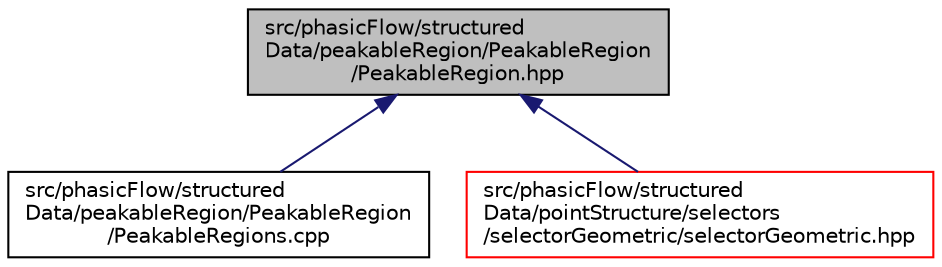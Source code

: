 digraph "src/phasicFlow/structuredData/peakableRegion/PeakableRegion/PeakableRegion.hpp"
{
 // LATEX_PDF_SIZE
  edge [fontname="Helvetica",fontsize="10",labelfontname="Helvetica",labelfontsize="10"];
  node [fontname="Helvetica",fontsize="10",shape=record];
  Node1 [label="src/phasicFlow/structured\lData/peakableRegion/PeakableRegion\l/PeakableRegion.hpp",height=0.2,width=0.4,color="black", fillcolor="grey75", style="filled", fontcolor="black",tooltip=" "];
  Node1 -> Node2 [dir="back",color="midnightblue",fontsize="10",style="solid",fontname="Helvetica"];
  Node2 [label="src/phasicFlow/structured\lData/peakableRegion/PeakableRegion\l/PeakableRegions.cpp",height=0.2,width=0.4,color="black", fillcolor="white", style="filled",URL="$PeakableRegions_8cpp.html",tooltip=" "];
  Node1 -> Node3 [dir="back",color="midnightblue",fontsize="10",style="solid",fontname="Helvetica"];
  Node3 [label="src/phasicFlow/structured\lData/pointStructure/selectors\l/selectorGeometric/selectorGeometric.hpp",height=0.2,width=0.4,color="red", fillcolor="white", style="filled",URL="$selectorGeometric_8hpp.html",tooltip=" "];
}

